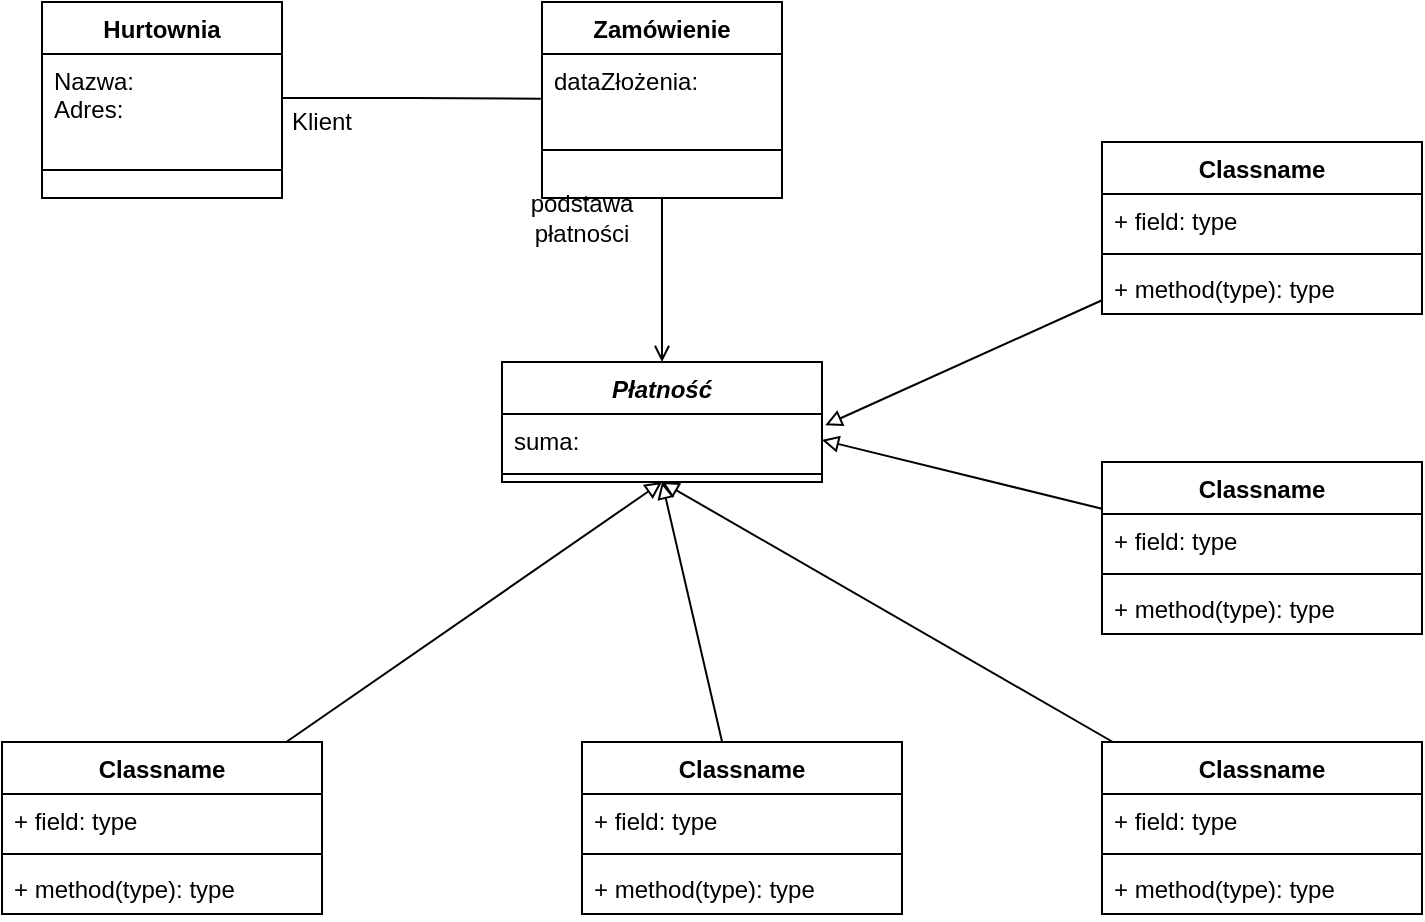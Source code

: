 <mxfile version="13.8.0" type="github">
  <diagram id="C5RBs43oDa-KdzZeNtuy" name="Page-1">
    <mxGraphModel dx="1038" dy="523" grid="1" gridSize="10" guides="1" tooltips="1" connect="1" arrows="1" fold="1" page="1" pageScale="1" pageWidth="827" pageHeight="1169" math="0" shadow="0">
      <root>
        <mxCell id="WIyWlLk6GJQsqaUBKTNV-0" />
        <mxCell id="WIyWlLk6GJQsqaUBKTNV-1" parent="WIyWlLk6GJQsqaUBKTNV-0" />
        <mxCell id="oD4ntvDYkaSRZR0J-wSX-31" value="Hurtownia" style="swimlane;fontStyle=1;align=center;verticalAlign=top;childLayout=stackLayout;horizontal=1;startSize=26;horizontalStack=0;resizeParent=1;resizeParentMax=0;resizeLast=0;collapsible=1;marginBottom=0;" vertex="1" parent="WIyWlLk6GJQsqaUBKTNV-1">
          <mxGeometry x="100" y="50" width="120" height="98" as="geometry" />
        </mxCell>
        <mxCell id="oD4ntvDYkaSRZR0J-wSX-32" value="Nazwa:&#xa;Adres:" style="text;strokeColor=none;fillColor=none;align=left;verticalAlign=top;spacingLeft=4;spacingRight=4;overflow=hidden;rotatable=0;points=[[0,0.5],[1,0.5]];portConstraint=eastwest;" vertex="1" parent="oD4ntvDYkaSRZR0J-wSX-31">
          <mxGeometry y="26" width="120" height="44" as="geometry" />
        </mxCell>
        <mxCell id="oD4ntvDYkaSRZR0J-wSX-33" value="" style="line;strokeWidth=1;fillColor=none;align=left;verticalAlign=middle;spacingTop=-1;spacingLeft=3;spacingRight=3;rotatable=0;labelPosition=right;points=[];portConstraint=eastwest;" vertex="1" parent="oD4ntvDYkaSRZR0J-wSX-31">
          <mxGeometry y="70" width="120" height="28" as="geometry" />
        </mxCell>
        <mxCell id="oD4ntvDYkaSRZR0J-wSX-47" style="edgeStyle=orthogonalEdgeStyle;rounded=0;orthogonalLoop=1;jettySize=auto;html=1;endArrow=open;endFill=0;strokeColor=#000000;entryX=0.5;entryY=0;entryDx=0;entryDy=0;" edge="1" parent="WIyWlLk6GJQsqaUBKTNV-1" source="oD4ntvDYkaSRZR0J-wSX-36" target="oD4ntvDYkaSRZR0J-wSX-43">
          <mxGeometry relative="1" as="geometry">
            <mxPoint x="450" y="200" as="targetPoint" />
          </mxGeometry>
        </mxCell>
        <mxCell id="oD4ntvDYkaSRZR0J-wSX-36" value="Zamówienie" style="swimlane;fontStyle=1;align=center;verticalAlign=top;childLayout=stackLayout;horizontal=1;startSize=26;horizontalStack=0;resizeParent=1;resizeParentMax=0;resizeLast=0;collapsible=1;marginBottom=0;" vertex="1" parent="WIyWlLk6GJQsqaUBKTNV-1">
          <mxGeometry x="350" y="50" width="120" height="98" as="geometry" />
        </mxCell>
        <mxCell id="oD4ntvDYkaSRZR0J-wSX-37" value="dataZłożenia:" style="text;strokeColor=none;fillColor=none;align=left;verticalAlign=top;spacingLeft=4;spacingRight=4;overflow=hidden;rotatable=0;points=[[0,0.5],[1,0.5]];portConstraint=eastwest;" vertex="1" parent="oD4ntvDYkaSRZR0J-wSX-36">
          <mxGeometry y="26" width="120" height="24" as="geometry" />
        </mxCell>
        <mxCell id="oD4ntvDYkaSRZR0J-wSX-38" value="" style="line;strokeWidth=1;fillColor=none;align=left;verticalAlign=middle;spacingTop=-1;spacingLeft=3;spacingRight=3;rotatable=0;labelPosition=right;points=[];portConstraint=eastwest;" vertex="1" parent="oD4ntvDYkaSRZR0J-wSX-36">
          <mxGeometry y="50" width="120" height="48" as="geometry" />
        </mxCell>
        <mxCell id="oD4ntvDYkaSRZR0J-wSX-41" style="edgeStyle=orthogonalEdgeStyle;rounded=0;orthogonalLoop=1;jettySize=auto;html=1;entryX=-0.005;entryY=0.933;entryDx=0;entryDy=0;entryPerimeter=0;strokeColor=#000000;endArrow=none;endFill=0;" edge="1" parent="WIyWlLk6GJQsqaUBKTNV-1" source="oD4ntvDYkaSRZR0J-wSX-32" target="oD4ntvDYkaSRZR0J-wSX-37">
          <mxGeometry relative="1" as="geometry" />
        </mxCell>
        <mxCell id="oD4ntvDYkaSRZR0J-wSX-42" value="Klient" style="text;html=1;strokeColor=none;fillColor=none;align=center;verticalAlign=middle;whiteSpace=wrap;rounded=0;" vertex="1" parent="WIyWlLk6GJQsqaUBKTNV-1">
          <mxGeometry x="220" y="100" width="40" height="20" as="geometry" />
        </mxCell>
        <mxCell id="oD4ntvDYkaSRZR0J-wSX-48" value="podstawa&lt;br&gt;płatności" style="text;html=1;strokeColor=none;fillColor=none;align=center;verticalAlign=middle;whiteSpace=wrap;rounded=0;" vertex="1" parent="WIyWlLk6GJQsqaUBKTNV-1">
          <mxGeometry x="350" y="148" width="40" height="20" as="geometry" />
        </mxCell>
        <mxCell id="oD4ntvDYkaSRZR0J-wSX-43" value="Płatność" style="swimlane;fontStyle=3;align=center;verticalAlign=top;childLayout=stackLayout;horizontal=1;startSize=26;horizontalStack=0;resizeParent=1;resizeParentMax=0;resizeLast=0;collapsible=1;marginBottom=0;" vertex="1" parent="WIyWlLk6GJQsqaUBKTNV-1">
          <mxGeometry x="330" y="230" width="160" height="60" as="geometry" />
        </mxCell>
        <mxCell id="oD4ntvDYkaSRZR0J-wSX-44" value="suma:" style="text;strokeColor=none;fillColor=none;align=left;verticalAlign=top;spacingLeft=4;spacingRight=4;overflow=hidden;rotatable=0;points=[[0,0.5],[1,0.5]];portConstraint=eastwest;" vertex="1" parent="oD4ntvDYkaSRZR0J-wSX-43">
          <mxGeometry y="26" width="160" height="26" as="geometry" />
        </mxCell>
        <mxCell id="oD4ntvDYkaSRZR0J-wSX-45" value="" style="line;strokeWidth=1;fillColor=none;align=left;verticalAlign=middle;spacingTop=-1;spacingLeft=3;spacingRight=3;rotatable=0;labelPosition=right;points=[];portConstraint=eastwest;" vertex="1" parent="oD4ntvDYkaSRZR0J-wSX-43">
          <mxGeometry y="52" width="160" height="8" as="geometry" />
        </mxCell>
        <mxCell id="oD4ntvDYkaSRZR0J-wSX-69" style="rounded=0;orthogonalLoop=1;jettySize=auto;html=1;entryX=0.5;entryY=1;entryDx=0;entryDy=0;endArrow=block;endFill=0;strokeColor=#000000;" edge="1" parent="WIyWlLk6GJQsqaUBKTNV-1" source="oD4ntvDYkaSRZR0J-wSX-65" target="oD4ntvDYkaSRZR0J-wSX-43">
          <mxGeometry relative="1" as="geometry" />
        </mxCell>
        <mxCell id="oD4ntvDYkaSRZR0J-wSX-65" value="Classname" style="swimlane;fontStyle=1;align=center;verticalAlign=top;childLayout=stackLayout;horizontal=1;startSize=26;horizontalStack=0;resizeParent=1;resizeParentMax=0;resizeLast=0;collapsible=1;marginBottom=0;" vertex="1" parent="WIyWlLk6GJQsqaUBKTNV-1">
          <mxGeometry x="80" y="420" width="160" height="86" as="geometry" />
        </mxCell>
        <mxCell id="oD4ntvDYkaSRZR0J-wSX-66" value="+ field: type" style="text;strokeColor=none;fillColor=none;align=left;verticalAlign=top;spacingLeft=4;spacingRight=4;overflow=hidden;rotatable=0;points=[[0,0.5],[1,0.5]];portConstraint=eastwest;" vertex="1" parent="oD4ntvDYkaSRZR0J-wSX-65">
          <mxGeometry y="26" width="160" height="26" as="geometry" />
        </mxCell>
        <mxCell id="oD4ntvDYkaSRZR0J-wSX-67" value="" style="line;strokeWidth=1;fillColor=none;align=left;verticalAlign=middle;spacingTop=-1;spacingLeft=3;spacingRight=3;rotatable=0;labelPosition=right;points=[];portConstraint=eastwest;" vertex="1" parent="oD4ntvDYkaSRZR0J-wSX-65">
          <mxGeometry y="52" width="160" height="8" as="geometry" />
        </mxCell>
        <mxCell id="oD4ntvDYkaSRZR0J-wSX-68" value="+ method(type): type" style="text;strokeColor=none;fillColor=none;align=left;verticalAlign=top;spacingLeft=4;spacingRight=4;overflow=hidden;rotatable=0;points=[[0,0.5],[1,0.5]];portConstraint=eastwest;" vertex="1" parent="oD4ntvDYkaSRZR0J-wSX-65">
          <mxGeometry y="60" width="160" height="26" as="geometry" />
        </mxCell>
        <mxCell id="oD4ntvDYkaSRZR0J-wSX-70" style="edgeStyle=none;rounded=0;orthogonalLoop=1;jettySize=auto;html=1;endArrow=block;endFill=0;strokeColor=#000000;" edge="1" parent="WIyWlLk6GJQsqaUBKTNV-1" source="oD4ntvDYkaSRZR0J-wSX-61">
          <mxGeometry relative="1" as="geometry">
            <mxPoint x="410" y="290" as="targetPoint" />
          </mxGeometry>
        </mxCell>
        <mxCell id="oD4ntvDYkaSRZR0J-wSX-61" value="Classname" style="swimlane;fontStyle=1;align=center;verticalAlign=top;childLayout=stackLayout;horizontal=1;startSize=26;horizontalStack=0;resizeParent=1;resizeParentMax=0;resizeLast=0;collapsible=1;marginBottom=0;" vertex="1" parent="WIyWlLk6GJQsqaUBKTNV-1">
          <mxGeometry x="370" y="420" width="160" height="86" as="geometry" />
        </mxCell>
        <mxCell id="oD4ntvDYkaSRZR0J-wSX-62" value="+ field: type" style="text;strokeColor=none;fillColor=none;align=left;verticalAlign=top;spacingLeft=4;spacingRight=4;overflow=hidden;rotatable=0;points=[[0,0.5],[1,0.5]];portConstraint=eastwest;" vertex="1" parent="oD4ntvDYkaSRZR0J-wSX-61">
          <mxGeometry y="26" width="160" height="26" as="geometry" />
        </mxCell>
        <mxCell id="oD4ntvDYkaSRZR0J-wSX-63" value="" style="line;strokeWidth=1;fillColor=none;align=left;verticalAlign=middle;spacingTop=-1;spacingLeft=3;spacingRight=3;rotatable=0;labelPosition=right;points=[];portConstraint=eastwest;" vertex="1" parent="oD4ntvDYkaSRZR0J-wSX-61">
          <mxGeometry y="52" width="160" height="8" as="geometry" />
        </mxCell>
        <mxCell id="oD4ntvDYkaSRZR0J-wSX-64" value="+ method(type): type" style="text;strokeColor=none;fillColor=none;align=left;verticalAlign=top;spacingLeft=4;spacingRight=4;overflow=hidden;rotatable=0;points=[[0,0.5],[1,0.5]];portConstraint=eastwest;" vertex="1" parent="oD4ntvDYkaSRZR0J-wSX-61">
          <mxGeometry y="60" width="160" height="26" as="geometry" />
        </mxCell>
        <mxCell id="oD4ntvDYkaSRZR0J-wSX-72" style="edgeStyle=none;rounded=0;orthogonalLoop=1;jettySize=auto;html=1;entryX=1.01;entryY=0.215;entryDx=0;entryDy=0;entryPerimeter=0;endArrow=block;endFill=0;strokeColor=#000000;" edge="1" parent="WIyWlLk6GJQsqaUBKTNV-1" source="oD4ntvDYkaSRZR0J-wSX-53" target="oD4ntvDYkaSRZR0J-wSX-44">
          <mxGeometry relative="1" as="geometry" />
        </mxCell>
        <mxCell id="oD4ntvDYkaSRZR0J-wSX-53" value="Classname" style="swimlane;fontStyle=1;align=center;verticalAlign=top;childLayout=stackLayout;horizontal=1;startSize=26;horizontalStack=0;resizeParent=1;resizeParentMax=0;resizeLast=0;collapsible=1;marginBottom=0;" vertex="1" parent="WIyWlLk6GJQsqaUBKTNV-1">
          <mxGeometry x="630" y="120" width="160" height="86" as="geometry" />
        </mxCell>
        <mxCell id="oD4ntvDYkaSRZR0J-wSX-54" value="+ field: type" style="text;strokeColor=none;fillColor=none;align=left;verticalAlign=top;spacingLeft=4;spacingRight=4;overflow=hidden;rotatable=0;points=[[0,0.5],[1,0.5]];portConstraint=eastwest;" vertex="1" parent="oD4ntvDYkaSRZR0J-wSX-53">
          <mxGeometry y="26" width="160" height="26" as="geometry" />
        </mxCell>
        <mxCell id="oD4ntvDYkaSRZR0J-wSX-55" value="" style="line;strokeWidth=1;fillColor=none;align=left;verticalAlign=middle;spacingTop=-1;spacingLeft=3;spacingRight=3;rotatable=0;labelPosition=right;points=[];portConstraint=eastwest;" vertex="1" parent="oD4ntvDYkaSRZR0J-wSX-53">
          <mxGeometry y="52" width="160" height="8" as="geometry" />
        </mxCell>
        <mxCell id="oD4ntvDYkaSRZR0J-wSX-56" value="+ method(type): type" style="text;strokeColor=none;fillColor=none;align=left;verticalAlign=top;spacingLeft=4;spacingRight=4;overflow=hidden;rotatable=0;points=[[0,0.5],[1,0.5]];portConstraint=eastwest;" vertex="1" parent="oD4ntvDYkaSRZR0J-wSX-53">
          <mxGeometry y="60" width="160" height="26" as="geometry" />
        </mxCell>
        <mxCell id="oD4ntvDYkaSRZR0J-wSX-73" style="edgeStyle=none;rounded=0;orthogonalLoop=1;jettySize=auto;html=1;entryX=1;entryY=0.5;entryDx=0;entryDy=0;endArrow=block;endFill=0;strokeColor=#000000;" edge="1" parent="WIyWlLk6GJQsqaUBKTNV-1" source="oD4ntvDYkaSRZR0J-wSX-49" target="oD4ntvDYkaSRZR0J-wSX-44">
          <mxGeometry relative="1" as="geometry" />
        </mxCell>
        <mxCell id="oD4ntvDYkaSRZR0J-wSX-49" value="Classname" style="swimlane;fontStyle=1;align=center;verticalAlign=top;childLayout=stackLayout;horizontal=1;startSize=26;horizontalStack=0;resizeParent=1;resizeParentMax=0;resizeLast=0;collapsible=1;marginBottom=0;" vertex="1" parent="WIyWlLk6GJQsqaUBKTNV-1">
          <mxGeometry x="630" y="280" width="160" height="86" as="geometry" />
        </mxCell>
        <mxCell id="oD4ntvDYkaSRZR0J-wSX-50" value="+ field: type" style="text;strokeColor=none;fillColor=none;align=left;verticalAlign=top;spacingLeft=4;spacingRight=4;overflow=hidden;rotatable=0;points=[[0,0.5],[1,0.5]];portConstraint=eastwest;" vertex="1" parent="oD4ntvDYkaSRZR0J-wSX-49">
          <mxGeometry y="26" width="160" height="26" as="geometry" />
        </mxCell>
        <mxCell id="oD4ntvDYkaSRZR0J-wSX-51" value="" style="line;strokeWidth=1;fillColor=none;align=left;verticalAlign=middle;spacingTop=-1;spacingLeft=3;spacingRight=3;rotatable=0;labelPosition=right;points=[];portConstraint=eastwest;" vertex="1" parent="oD4ntvDYkaSRZR0J-wSX-49">
          <mxGeometry y="52" width="160" height="8" as="geometry" />
        </mxCell>
        <mxCell id="oD4ntvDYkaSRZR0J-wSX-52" value="+ method(type): type" style="text;strokeColor=none;fillColor=none;align=left;verticalAlign=top;spacingLeft=4;spacingRight=4;overflow=hidden;rotatable=0;points=[[0,0.5],[1,0.5]];portConstraint=eastwest;" vertex="1" parent="oD4ntvDYkaSRZR0J-wSX-49">
          <mxGeometry y="60" width="160" height="26" as="geometry" />
        </mxCell>
        <mxCell id="oD4ntvDYkaSRZR0J-wSX-71" style="edgeStyle=none;rounded=0;orthogonalLoop=1;jettySize=auto;html=1;endArrow=block;endFill=0;strokeColor=#000000;" edge="1" parent="WIyWlLk6GJQsqaUBKTNV-1" source="oD4ntvDYkaSRZR0J-wSX-57">
          <mxGeometry relative="1" as="geometry">
            <mxPoint x="410" y="290" as="targetPoint" />
          </mxGeometry>
        </mxCell>
        <mxCell id="oD4ntvDYkaSRZR0J-wSX-57" value="Classname" style="swimlane;fontStyle=1;align=center;verticalAlign=top;childLayout=stackLayout;horizontal=1;startSize=26;horizontalStack=0;resizeParent=1;resizeParentMax=0;resizeLast=0;collapsible=1;marginBottom=0;" vertex="1" parent="WIyWlLk6GJQsqaUBKTNV-1">
          <mxGeometry x="630" y="420" width="160" height="86" as="geometry" />
        </mxCell>
        <mxCell id="oD4ntvDYkaSRZR0J-wSX-58" value="+ field: type" style="text;strokeColor=none;fillColor=none;align=left;verticalAlign=top;spacingLeft=4;spacingRight=4;overflow=hidden;rotatable=0;points=[[0,0.5],[1,0.5]];portConstraint=eastwest;" vertex="1" parent="oD4ntvDYkaSRZR0J-wSX-57">
          <mxGeometry y="26" width="160" height="26" as="geometry" />
        </mxCell>
        <mxCell id="oD4ntvDYkaSRZR0J-wSX-59" value="" style="line;strokeWidth=1;fillColor=none;align=left;verticalAlign=middle;spacingTop=-1;spacingLeft=3;spacingRight=3;rotatable=0;labelPosition=right;points=[];portConstraint=eastwest;" vertex="1" parent="oD4ntvDYkaSRZR0J-wSX-57">
          <mxGeometry y="52" width="160" height="8" as="geometry" />
        </mxCell>
        <mxCell id="oD4ntvDYkaSRZR0J-wSX-60" value="+ method(type): type" style="text;strokeColor=none;fillColor=none;align=left;verticalAlign=top;spacingLeft=4;spacingRight=4;overflow=hidden;rotatable=0;points=[[0,0.5],[1,0.5]];portConstraint=eastwest;" vertex="1" parent="oD4ntvDYkaSRZR0J-wSX-57">
          <mxGeometry y="60" width="160" height="26" as="geometry" />
        </mxCell>
      </root>
    </mxGraphModel>
  </diagram>
</mxfile>
